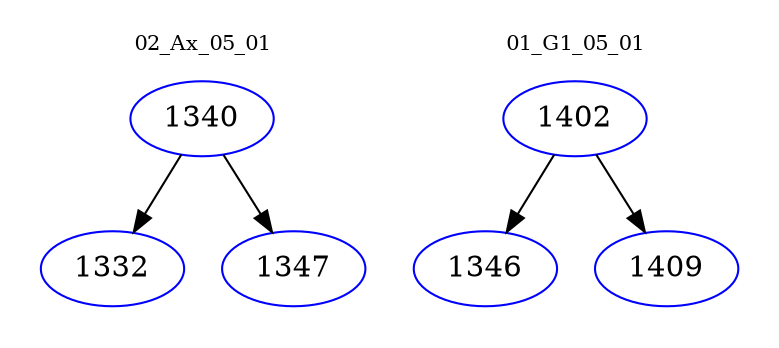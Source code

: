 digraph{
subgraph cluster_0 {
color = white
label = "02_Ax_05_01";
fontsize=10;
T0_1340 [label="1340", color="blue"]
T0_1340 -> T0_1332 [color="black"]
T0_1332 [label="1332", color="blue"]
T0_1340 -> T0_1347 [color="black"]
T0_1347 [label="1347", color="blue"]
}
subgraph cluster_1 {
color = white
label = "01_G1_05_01";
fontsize=10;
T1_1402 [label="1402", color="blue"]
T1_1402 -> T1_1346 [color="black"]
T1_1346 [label="1346", color="blue"]
T1_1402 -> T1_1409 [color="black"]
T1_1409 [label="1409", color="blue"]
}
}
